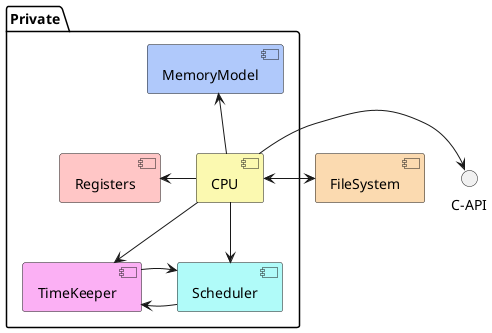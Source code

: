 @startuml

[FileSystem] #fbdab0
package "Private" {
        [Registers] #ffc6c6
        [MemoryModel] #b0c9fb
        [Scheduler] #b0fbf9
        [TimeKeeper] #fbb0f4
        [CPU] #fbf9b0

        [CPU] -up-> [Scheduler]
        [CPU] -up-> [MemoryModel]
        [CPU] -left-> [Registers]
        [CPU] -> [TimeKeeper]

        [Scheduler] -> [TimeKeeper]
        [TimeKeeper] -> [Scheduler]

}

interface "C-API" as capi

[CPU] <-> [FileSystem]
[CPU] -> capi

@enduml
